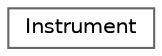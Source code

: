 digraph "Graphical Class Hierarchy"
{
 // LATEX_PDF_SIZE
  bgcolor="transparent";
  edge [fontname=Helvetica,fontsize=10,labelfontname=Helvetica,labelfontsize=10];
  node [fontname=Helvetica,fontsize=10,shape=box,height=0.2,width=0.4];
  rankdir="LR";
  Node0 [id="Node000000",label="Instrument",height=0.2,width=0.4,color="grey40", fillcolor="white", style="filled",URL="$classInstrument.html",tooltip="Sequelize model representing a musical instrument in the system."];
}
